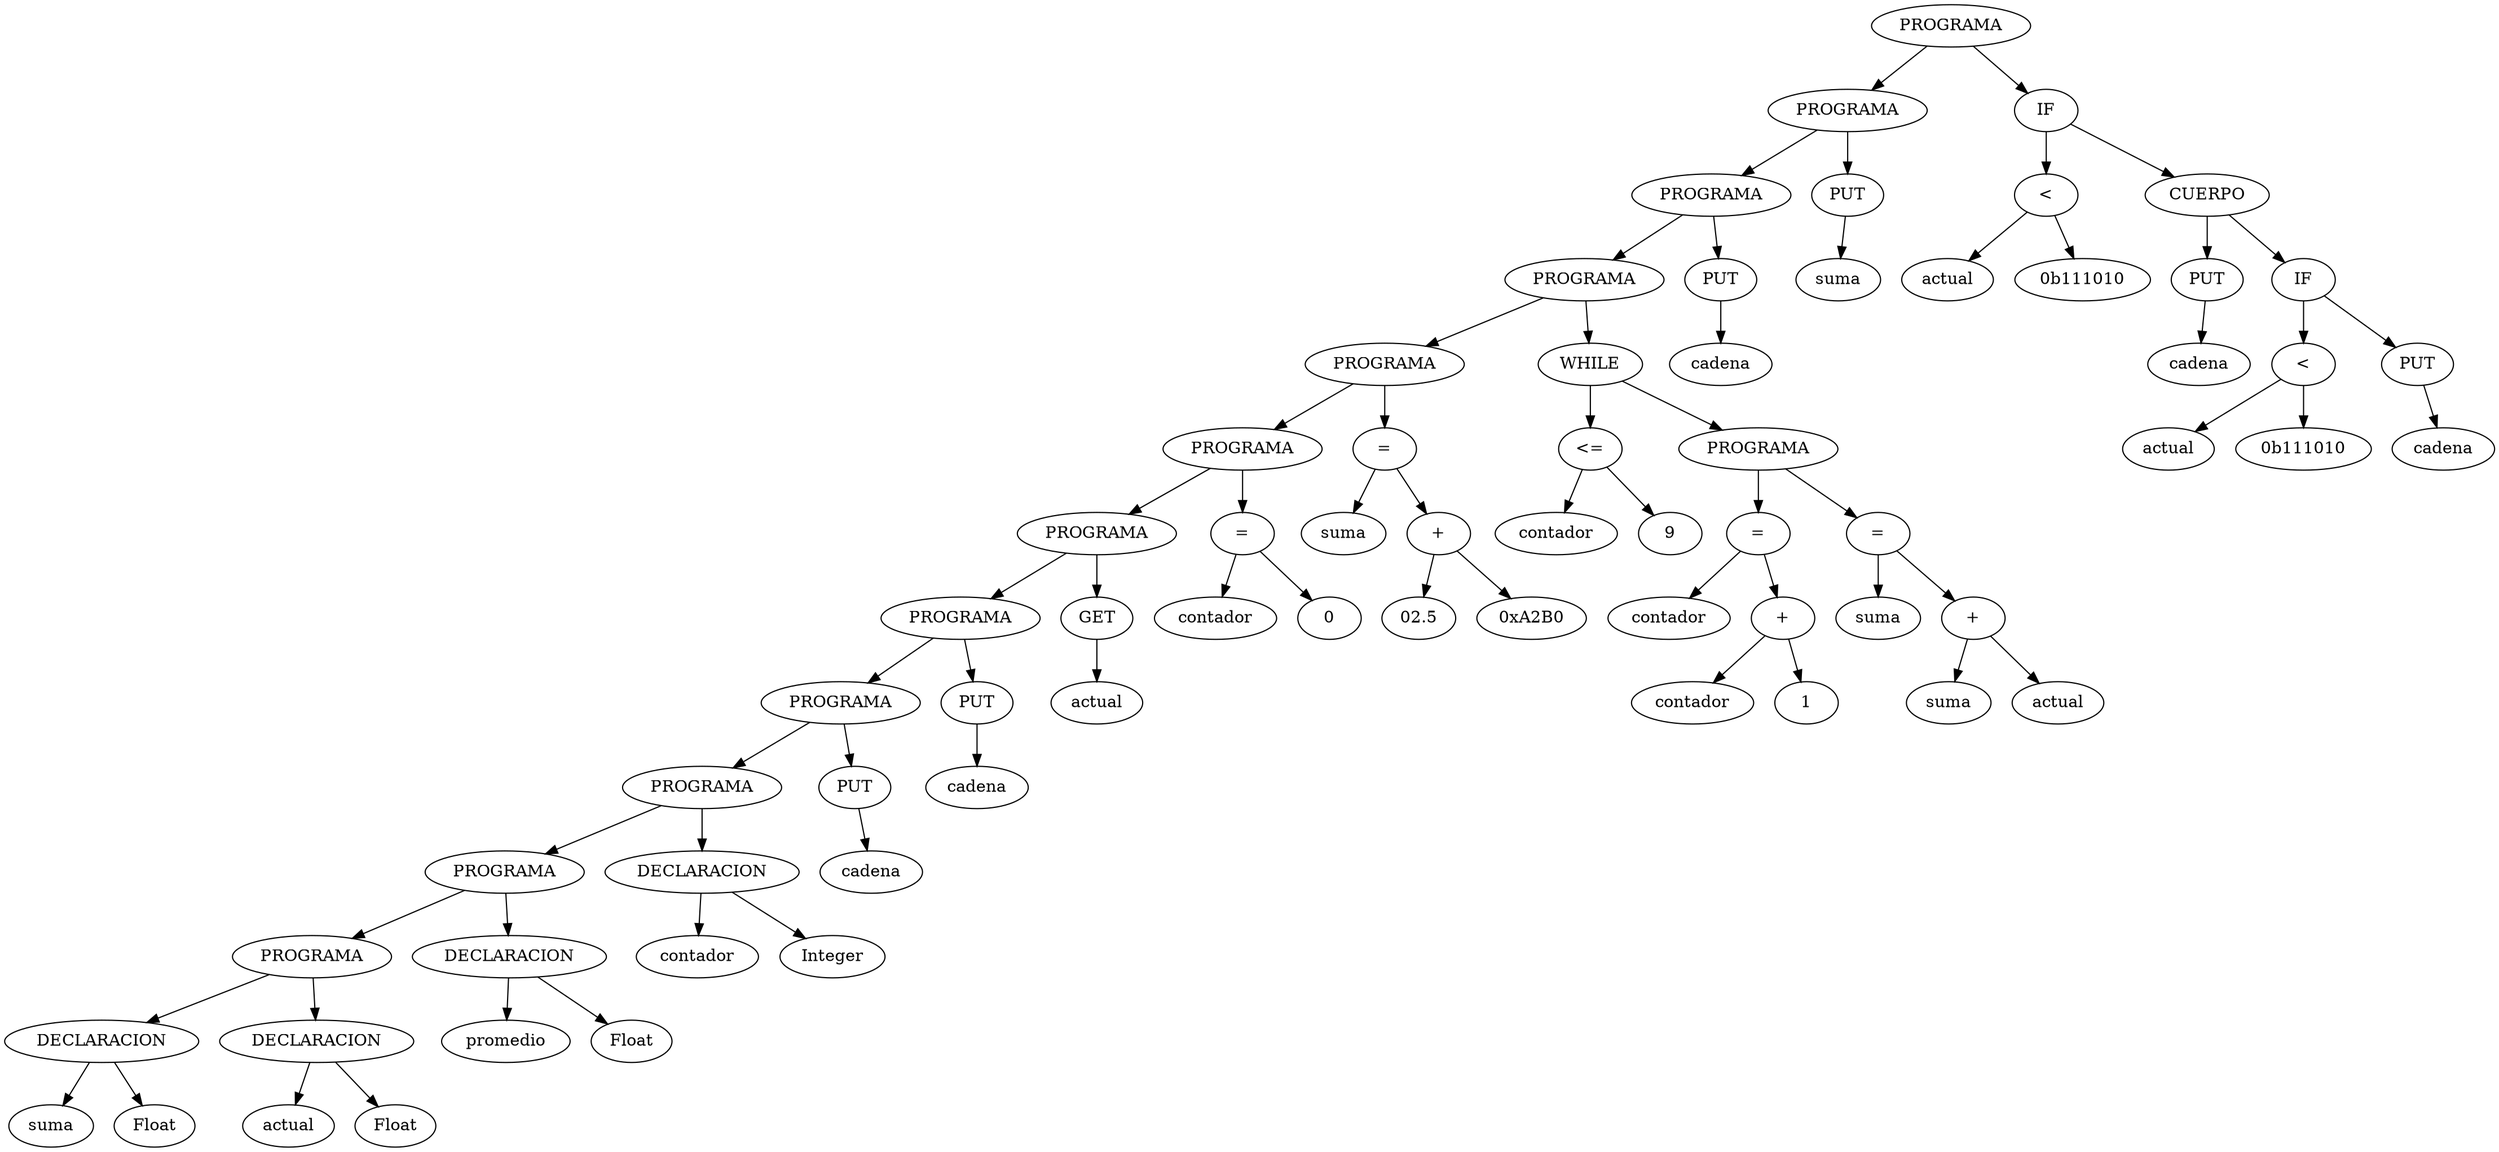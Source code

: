 digraph tree {
 1 [label="PROGRAMA"];
 1 -> 2;
 2 [label="PROGRAMA"];
 2 -> 4;
 4 [label="PROGRAMA"];
 4 -> 8;
 8 [label="PROGRAMA"];
 8 -> 16;
 16 [label="PROGRAMA"];
 16 -> 32;
 32 [label="PROGRAMA"];
 32 -> 64;
 64 [label="PROGRAMA"];
 64 -> 128;
 128 [label="PROGRAMA"];
 128 -> 256;
 256 [label="PROGRAMA"];
 256 -> 512;
 512 [label="PROGRAMA"];
 512 -> 1024;
 1024 [label="PROGRAMA"];
 1024 -> 2048;
 2048 [label="PROGRAMA"];
 2048 -> 4096;
 4096 [label="DECLARACION"];
 4096 -> 8192;
 8192 [label="suma"];
 4096 -> 8193;
 8193 [label="Float"];
 2048 -> 4097;
 4097 [label="DECLARACION"];
 4097 -> 8194;
 8194 [label="actual"];
 4097 -> 8195;
 8195 [label="Float"];
 1024 -> 2049;
 2049 [label="DECLARACION"];
 2049 -> 4098;
 4098 [label="promedio"];
 2049 -> 4099;
 4099 [label="Float"];
 512 -> 1025;
 1025 [label="DECLARACION"];
 1025 -> 2050;
 2050 [label="contador"];
 1025 -> 2051;
 2051 [label="Integer"];
 256 -> 513;
 513 [label="PUT"];
 513 -> 1026;
 1026 [label="cadena"];
 128 -> 257;
 257 [label="PUT"];
 257 -> 514;
 514 [label="cadena"];
 64 -> 129;
 129 [label="GET"];
 129 -> 258;
 258 [label="actual"];
 32 -> 65;
 65 [label="="];
 65 -> 130;
 130 [label="contador"];
 65 -> 131;
 131 [label="0"];
 16 -> 33;
 33 [label="="];
 33 -> 66;
 66 [label="suma"];
 33 -> 67;
 67 [label="+"];
 67 -> 134;
 134 [label="02.5"];
 67 -> 135;
 135 [label="0xA2B0"];
 8 -> 17;
 17 [label="WHILE"];
 17 -> 34;
 34 [label="<="];
 34 -> 68;
 68 [label="contador"];
 34 -> 69;
 69 [label="9"];
 17 -> 35;
 35 [label="PROGRAMA"];
 35 -> 70;
 70 [label="="];
 70 -> 140;
 140 [label="contador"];
 70 -> 141;
 141 [label="+"];
 141 -> 282;
 282 [label="contador"];
 141 -> 283;
 283 [label="1"];
 35 -> 71;
 71 [label="="];
 71 -> 142;
 142 [label="suma"];
 71 -> 143;
 143 [label="+"];
 143 -> 286;
 286 [label="suma"];
 143 -> 287;
 287 [label="actual"];
 4 -> 9;
 9 [label="PUT"];
 9 -> 18;
 18 [label="cadena"];
 2 -> 5;
 5 [label="PUT"];
 5 -> 10;
 10 [label="suma"];
 1 -> 3;
 3 [label="IF"];
 3 -> 6;
 6 [label="<"];
 6 -> 12;
 12 [label="actual"];
 6 -> 13;
 13 [label="0b111010"];
 3 -> 7;
 7 [label="CUERPO"];
 7 -> 14;
 14 [label="PUT"];
 14 -> 28;
 28 [label="cadena"];
 7 -> 15;
 15 [label="IF"];
 15 -> 30;
 30 [label="<"];
 30 -> 60;
 60 [label="actual"];
 30 -> 61;
 61 [label="0b111010"];
 15 -> 31;
 31 [label="PUT"];
 31 -> 62;
 62 [label="cadena"];
}
